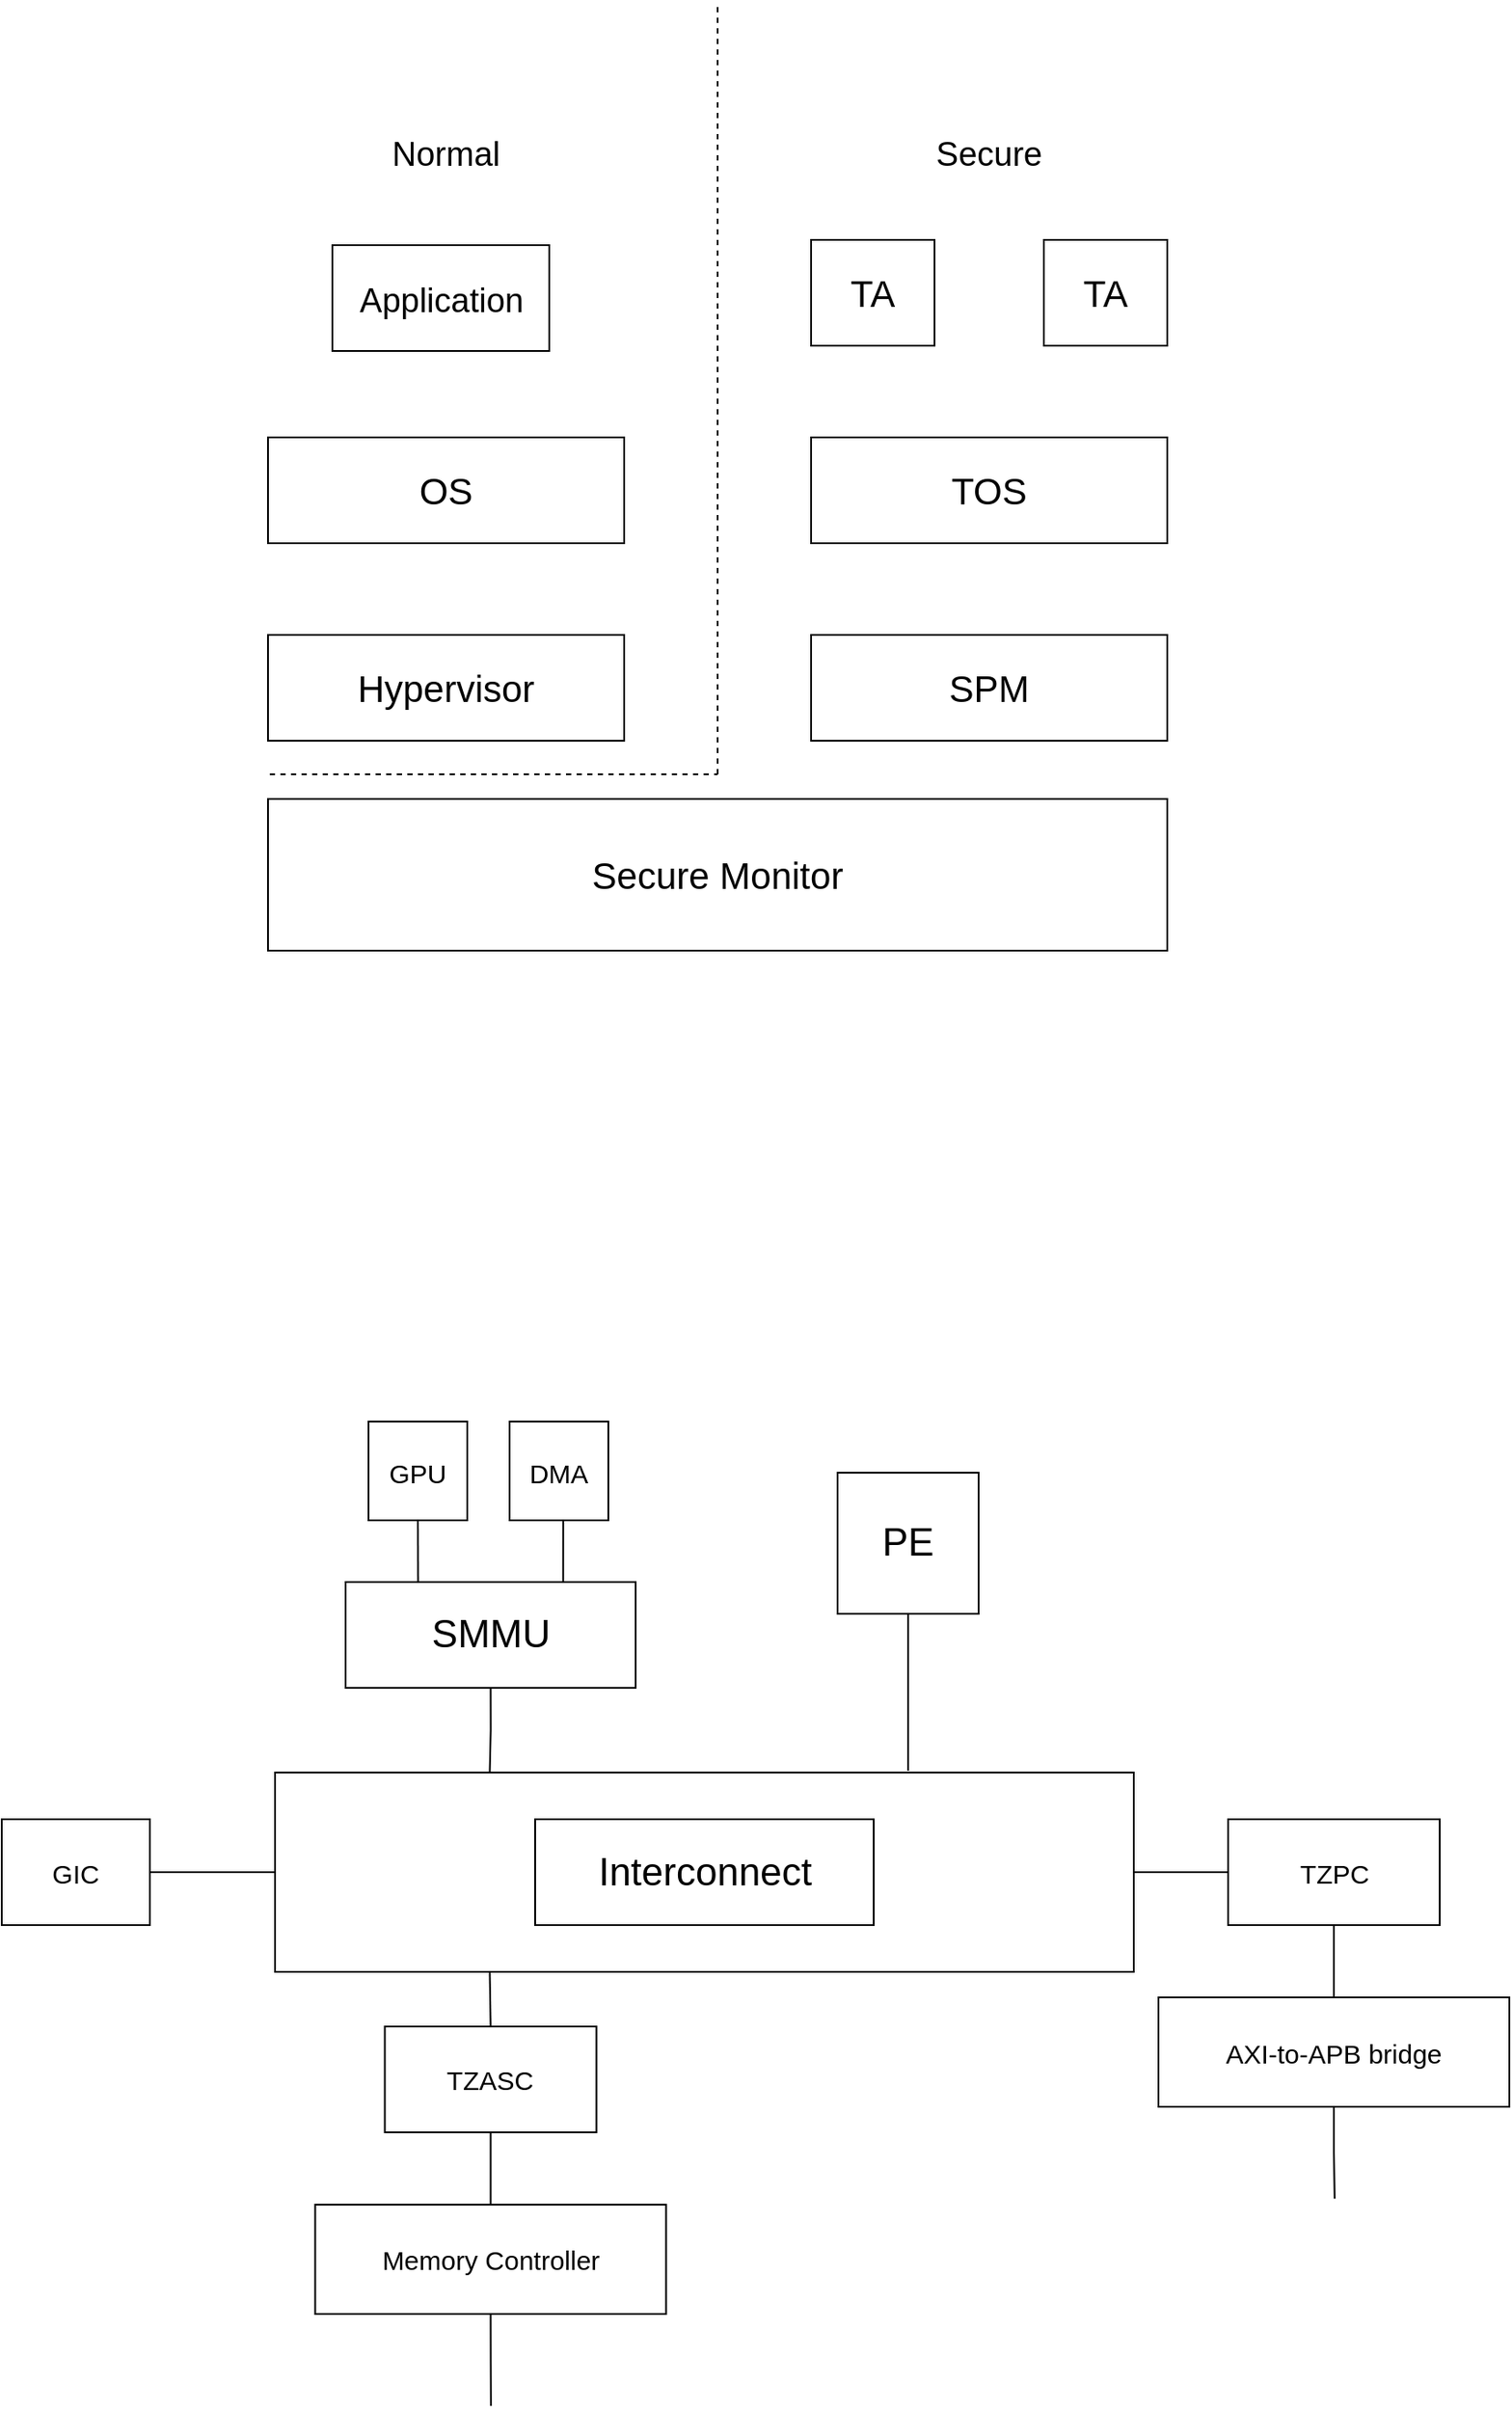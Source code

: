 <mxfile version="18.0.6" type="github">
  <diagram id="RqBa9nVkit30a7J5M0dk" name="Page-1">
    <mxGraphModel dx="1422" dy="881" grid="0" gridSize="10" guides="1" tooltips="1" connect="1" arrows="1" fold="1" page="0" pageScale="1" pageWidth="1200" pageHeight="1920" math="0" shadow="0">
      <root>
        <mxCell id="0" />
        <mxCell id="1" parent="0" />
        <mxCell id="QWCoNGlsIecfvtiFzba_-1" value="&lt;font style=&quot;font-size: 21px;&quot;&gt;Secure Monitor&lt;/font&gt;" style="rounded=0;whiteSpace=wrap;html=1;" parent="1" vertex="1">
          <mxGeometry x="379" y="529" width="510" height="86" as="geometry" />
        </mxCell>
        <mxCell id="QWCoNGlsIecfvtiFzba_-2" value="Hypervisor" style="rounded=0;whiteSpace=wrap;html=1;fontSize=21;" parent="1" vertex="1">
          <mxGeometry x="379" y="436" width="202" height="60" as="geometry" />
        </mxCell>
        <mxCell id="QWCoNGlsIecfvtiFzba_-5" value="" style="endArrow=none;dashed=1;html=1;rounded=0;fontSize=21;" parent="1" edge="1">
          <mxGeometry width="50" height="50" relative="1" as="geometry">
            <mxPoint x="634" y="515" as="sourcePoint" />
            <mxPoint x="634" y="77" as="targetPoint" />
          </mxGeometry>
        </mxCell>
        <mxCell id="QWCoNGlsIecfvtiFzba_-6" value="SPM" style="rounded=0;whiteSpace=wrap;html=1;fontSize=21;" parent="1" vertex="1">
          <mxGeometry x="687" y="436" width="202" height="60" as="geometry" />
        </mxCell>
        <mxCell id="QWCoNGlsIecfvtiFzba_-8" value="OS" style="rounded=0;whiteSpace=wrap;html=1;fontSize=21;" parent="1" vertex="1">
          <mxGeometry x="379" y="324" width="202" height="60" as="geometry" />
        </mxCell>
        <mxCell id="QWCoNGlsIecfvtiFzba_-9" value="TOS" style="rounded=0;whiteSpace=wrap;html=1;fontSize=21;" parent="1" vertex="1">
          <mxGeometry x="687" y="324" width="202" height="60" as="geometry" />
        </mxCell>
        <mxCell id="QWCoNGlsIecfvtiFzba_-10" value="TA" style="rounded=0;whiteSpace=wrap;html=1;fontSize=21;" parent="1" vertex="1">
          <mxGeometry x="687" y="212" width="70" height="60" as="geometry" />
        </mxCell>
        <mxCell id="QWCoNGlsIecfvtiFzba_-11" value="TA" style="rounded=0;whiteSpace=wrap;html=1;fontSize=21;" parent="1" vertex="1">
          <mxGeometry x="819" y="212" width="70" height="60" as="geometry" />
        </mxCell>
        <mxCell id="QWCoNGlsIecfvtiFzba_-13" value="&lt;font style=&quot;font-size: 19px;&quot;&gt;Application&lt;/font&gt;" style="rounded=0;whiteSpace=wrap;html=1;fontSize=21;" parent="1" vertex="1">
          <mxGeometry x="415.5" y="215" width="123" height="60" as="geometry" />
        </mxCell>
        <mxCell id="QWCoNGlsIecfvtiFzba_-14" value="" style="endArrow=none;dashed=1;html=1;rounded=0;fontSize=19;" parent="1" edge="1">
          <mxGeometry width="50" height="50" relative="1" as="geometry">
            <mxPoint x="380" y="515" as="sourcePoint" />
            <mxPoint x="634" y="515" as="targetPoint" />
          </mxGeometry>
        </mxCell>
        <mxCell id="QWCoNGlsIecfvtiFzba_-15" value="Normal" style="text;html=1;strokeColor=none;fillColor=none;align=center;verticalAlign=middle;whiteSpace=wrap;rounded=0;fontSize=19;" parent="1" vertex="1">
          <mxGeometry x="407" y="149" width="146" height="30" as="geometry" />
        </mxCell>
        <mxCell id="QWCoNGlsIecfvtiFzba_-16" value="Secure" style="text;html=1;strokeColor=none;fillColor=none;align=center;verticalAlign=middle;whiteSpace=wrap;rounded=0;fontSize=19;" parent="1" vertex="1">
          <mxGeometry x="715" y="149" width="146" height="30" as="geometry" />
        </mxCell>
        <mxCell id="mvTYgb8r9zyvXw6v-STq-15" style="edgeStyle=orthogonalEdgeStyle;rounded=0;orthogonalLoop=1;jettySize=auto;html=1;exitX=0.25;exitY=1;exitDx=0;exitDy=0;entryX=0.5;entryY=0;entryDx=0;entryDy=0;fontSize=15;endArrow=none;endFill=0;" parent="1" source="mvTYgb8r9zyvXw6v-STq-1" target="mvTYgb8r9zyvXw6v-STq-14" edge="1">
          <mxGeometry relative="1" as="geometry" />
        </mxCell>
        <mxCell id="mvTYgb8r9zyvXw6v-STq-1" value="" style="rounded=0;whiteSpace=wrap;html=1;" parent="1" vertex="1">
          <mxGeometry x="383" y="1081" width="487" height="113" as="geometry" />
        </mxCell>
        <mxCell id="mvTYgb8r9zyvXw6v-STq-4" style="edgeStyle=orthogonalEdgeStyle;rounded=0;orthogonalLoop=1;jettySize=auto;html=1;exitX=0.5;exitY=1;exitDx=0;exitDy=0;fontSize=22;endArrow=none;endFill=0;" parent="1" source="mvTYgb8r9zyvXw6v-STq-2" edge="1">
          <mxGeometry relative="1" as="geometry">
            <mxPoint x="742" y="1080" as="targetPoint" />
          </mxGeometry>
        </mxCell>
        <mxCell id="mvTYgb8r9zyvXw6v-STq-2" value="&lt;font style=&quot;font-size: 22px;&quot;&gt;PE&lt;/font&gt;" style="whiteSpace=wrap;html=1;aspect=fixed;" parent="1" vertex="1">
          <mxGeometry x="702" y="911" width="80" height="80" as="geometry" />
        </mxCell>
        <mxCell id="mvTYgb8r9zyvXw6v-STq-3" value="Interconnect" style="rounded=0;whiteSpace=wrap;html=1;fontSize=22;" parent="1" vertex="1">
          <mxGeometry x="530.5" y="1107.5" width="192" height="60" as="geometry" />
        </mxCell>
        <mxCell id="mvTYgb8r9zyvXw6v-STq-6" style="edgeStyle=orthogonalEdgeStyle;rounded=0;orthogonalLoop=1;jettySize=auto;html=1;exitX=0.5;exitY=1;exitDx=0;exitDy=0;entryX=0.25;entryY=0;entryDx=0;entryDy=0;fontSize=22;endArrow=none;endFill=0;" parent="1" source="mvTYgb8r9zyvXw6v-STq-5" target="mvTYgb8r9zyvXw6v-STq-1" edge="1">
          <mxGeometry relative="1" as="geometry" />
        </mxCell>
        <mxCell id="mvTYgb8r9zyvXw6v-STq-5" value="SMMU" style="rounded=0;whiteSpace=wrap;html=1;fontSize=22;" parent="1" vertex="1">
          <mxGeometry x="423" y="973" width="164.5" height="60" as="geometry" />
        </mxCell>
        <mxCell id="mvTYgb8r9zyvXw6v-STq-10" style="edgeStyle=orthogonalEdgeStyle;rounded=0;orthogonalLoop=1;jettySize=auto;html=1;exitX=0.5;exitY=1;exitDx=0;exitDy=0;entryX=0.25;entryY=0;entryDx=0;entryDy=0;fontSize=22;endArrow=none;endFill=0;" parent="1" source="mvTYgb8r9zyvXw6v-STq-7" target="mvTYgb8r9zyvXw6v-STq-5" edge="1">
          <mxGeometry relative="1" as="geometry" />
        </mxCell>
        <mxCell id="mvTYgb8r9zyvXw6v-STq-7" value="&lt;font style=&quot;font-size: 15px;&quot;&gt;GPU&lt;/font&gt;" style="whiteSpace=wrap;html=1;aspect=fixed;fontSize=22;" parent="1" vertex="1">
          <mxGeometry x="436" y="882" width="56" height="56" as="geometry" />
        </mxCell>
        <mxCell id="mvTYgb8r9zyvXw6v-STq-11" style="edgeStyle=orthogonalEdgeStyle;rounded=0;orthogonalLoop=1;jettySize=auto;html=1;exitX=0.5;exitY=1;exitDx=0;exitDy=0;entryX=0.75;entryY=0;entryDx=0;entryDy=0;fontSize=22;endArrow=none;endFill=0;" parent="1" source="mvTYgb8r9zyvXw6v-STq-8" target="mvTYgb8r9zyvXw6v-STq-5" edge="1">
          <mxGeometry relative="1" as="geometry" />
        </mxCell>
        <mxCell id="mvTYgb8r9zyvXw6v-STq-8" value="&lt;font style=&quot;font-size: 15px;&quot;&gt;DMA&lt;/font&gt;" style="whiteSpace=wrap;html=1;aspect=fixed;fontSize=22;" parent="1" vertex="1">
          <mxGeometry x="516" y="882" width="56" height="56" as="geometry" />
        </mxCell>
        <mxCell id="mvTYgb8r9zyvXw6v-STq-13" style="edgeStyle=orthogonalEdgeStyle;rounded=0;orthogonalLoop=1;jettySize=auto;html=1;exitX=1;exitY=0.5;exitDx=0;exitDy=0;entryX=0;entryY=0.5;entryDx=0;entryDy=0;fontSize=15;endArrow=none;endFill=0;" parent="1" source="mvTYgb8r9zyvXw6v-STq-12" target="mvTYgb8r9zyvXw6v-STq-1" edge="1">
          <mxGeometry relative="1" as="geometry" />
        </mxCell>
        <mxCell id="mvTYgb8r9zyvXw6v-STq-12" value="GIC" style="rounded=0;whiteSpace=wrap;html=1;fontSize=15;" parent="1" vertex="1">
          <mxGeometry x="228" y="1107.5" width="84" height="60" as="geometry" />
        </mxCell>
        <mxCell id="mvTYgb8r9zyvXw6v-STq-17" style="edgeStyle=orthogonalEdgeStyle;rounded=0;orthogonalLoop=1;jettySize=auto;html=1;exitX=0.5;exitY=1;exitDx=0;exitDy=0;entryX=0.5;entryY=0;entryDx=0;entryDy=0;fontSize=15;endArrow=none;endFill=0;" parent="1" source="mvTYgb8r9zyvXw6v-STq-14" target="mvTYgb8r9zyvXw6v-STq-16" edge="1">
          <mxGeometry relative="1" as="geometry" />
        </mxCell>
        <mxCell id="mvTYgb8r9zyvXw6v-STq-14" value="TZASC" style="rounded=0;whiteSpace=wrap;html=1;fontSize=15;" parent="1" vertex="1">
          <mxGeometry x="445.25" y="1225" width="120" height="60" as="geometry" />
        </mxCell>
        <mxCell id="mvTYgb8r9zyvXw6v-STq-25" style="edgeStyle=orthogonalEdgeStyle;rounded=0;orthogonalLoop=1;jettySize=auto;html=1;exitX=0.5;exitY=1;exitDx=0;exitDy=0;fontSize=15;endArrow=none;endFill=0;" parent="1" source="mvTYgb8r9zyvXw6v-STq-16" edge="1">
          <mxGeometry relative="1" as="geometry">
            <mxPoint x="505.412" y="1440.118" as="targetPoint" />
          </mxGeometry>
        </mxCell>
        <mxCell id="mvTYgb8r9zyvXw6v-STq-16" value="Memory Controller" style="rounded=0;whiteSpace=wrap;html=1;fontSize=15;" parent="1" vertex="1">
          <mxGeometry x="405.75" y="1326" width="199" height="62" as="geometry" />
        </mxCell>
        <mxCell id="mvTYgb8r9zyvXw6v-STq-24" style="edgeStyle=orthogonalEdgeStyle;rounded=0;orthogonalLoop=1;jettySize=auto;html=1;exitX=0.5;exitY=1;exitDx=0;exitDy=0;fontSize=15;endArrow=none;endFill=0;" parent="1" source="mvTYgb8r9zyvXw6v-STq-20" target="mvTYgb8r9zyvXw6v-STq-23" edge="1">
          <mxGeometry relative="1" as="geometry" />
        </mxCell>
        <mxCell id="7ULYQRoKpXbgwCevFS-0-1" style="edgeStyle=orthogonalEdgeStyle;rounded=0;orthogonalLoop=1;jettySize=auto;html=1;entryX=1;entryY=0.5;entryDx=0;entryDy=0;endArrow=none;endFill=0;" parent="1" source="mvTYgb8r9zyvXw6v-STq-20" target="mvTYgb8r9zyvXw6v-STq-1" edge="1">
          <mxGeometry relative="1" as="geometry" />
        </mxCell>
        <mxCell id="mvTYgb8r9zyvXw6v-STq-20" value="TZPC" style="rounded=0;whiteSpace=wrap;html=1;fontSize=15;" parent="1" vertex="1">
          <mxGeometry x="923.5" y="1107.5" width="120" height="60" as="geometry" />
        </mxCell>
        <mxCell id="mvTYgb8r9zyvXw6v-STq-26" style="edgeStyle=orthogonalEdgeStyle;rounded=0;orthogonalLoop=1;jettySize=auto;html=1;exitX=0.5;exitY=1;exitDx=0;exitDy=0;fontSize=15;endArrow=none;endFill=0;" parent="1" source="mvTYgb8r9zyvXw6v-STq-23" edge="1">
          <mxGeometry relative="1" as="geometry">
            <mxPoint x="983.912" y="1322.618" as="targetPoint" />
          </mxGeometry>
        </mxCell>
        <mxCell id="mvTYgb8r9zyvXw6v-STq-23" value="AXI-to-APB bridge" style="rounded=0;whiteSpace=wrap;html=1;fontSize=15;" parent="1" vertex="1">
          <mxGeometry x="884" y="1208.5" width="199" height="62" as="geometry" />
        </mxCell>
      </root>
    </mxGraphModel>
  </diagram>
</mxfile>
